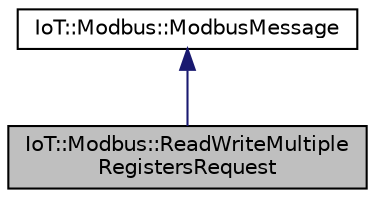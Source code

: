 digraph "IoT::Modbus::ReadWriteMultipleRegistersRequest"
{
 // LATEX_PDF_SIZE
  edge [fontname="Helvetica",fontsize="10",labelfontname="Helvetica",labelfontsize="10"];
  node [fontname="Helvetica",fontsize="10",shape=record];
  Node1 [label="IoT::Modbus::ReadWriteMultiple\lRegistersRequest",height=0.2,width=0.4,color="black", fillcolor="grey75", style="filled", fontcolor="black",tooltip=" "];
  Node2 -> Node1 [dir="back",color="midnightblue",fontsize="10",style="solid",fontname="Helvetica"];
  Node2 [label="IoT::Modbus::ModbusMessage",height=0.2,width=0.4,color="black", fillcolor="white", style="filled",URL="$structIoT_1_1Modbus_1_1ModbusMessage.html",tooltip=" "];
}
